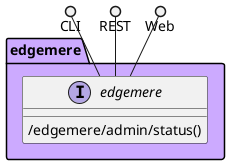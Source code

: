 @startuml



package "edgemere" #ccaaff {

    interface "edgemere" as i {
            /edgemere/admin/status()
    
    }
}

CLI ()-- i
REST ()-- i
Web ()-- i

package "edgemere" #ccaaff {
    
}



@enduml
